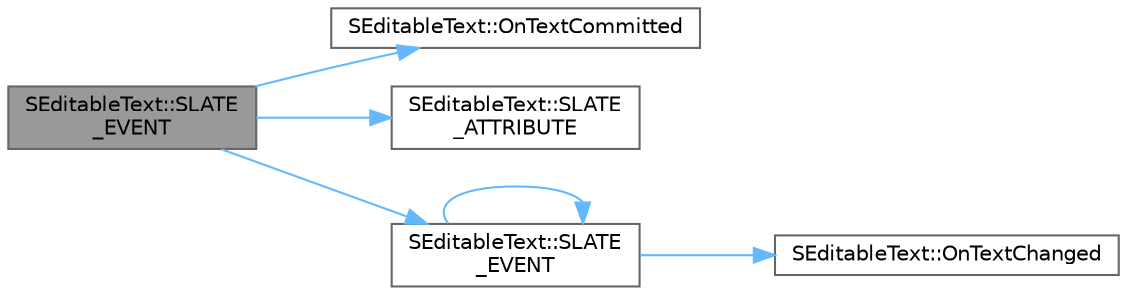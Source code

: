 digraph "SEditableText::SLATE_EVENT"
{
 // INTERACTIVE_SVG=YES
 // LATEX_PDF_SIZE
  bgcolor="transparent";
  edge [fontname=Helvetica,fontsize=10,labelfontname=Helvetica,labelfontsize=10];
  node [fontname=Helvetica,fontsize=10,shape=box,height=0.2,width=0.4];
  rankdir="LR";
  Node1 [id="Node000001",label="SEditableText::SLATE\l_EVENT",height=0.2,width=0.4,color="gray40", fillcolor="grey60", style="filled", fontcolor="black",tooltip="Called whenever the text is committed."];
  Node1 -> Node2 [id="edge1_Node000001_Node000002",color="steelblue1",style="solid",tooltip=" "];
  Node2 [id="Node000002",label="SEditableText::OnTextCommitted",height=0.2,width=0.4,color="grey40", fillcolor="white", style="filled",URL="$d5/ddb/classSEditableText.html#aa2c1928204f7b0a42662423559fb2e67",tooltip="Called when the text control has committed its current edit changes."];
  Node1 -> Node3 [id="edge2_Node000001_Node000003",color="steelblue1",style="solid",tooltip=" "];
  Node3 [id="Node000003",label="SEditableText::SLATE\l_ATTRIBUTE",height=0.2,width=0.4,color="grey40", fillcolor="white", style="filled",URL="$d5/ddb/classSEditableText.html#a6ce9701a2afa332ebb63584443944ff9",tooltip="Sets the text content for this editable text widget."];
  Node1 -> Node4 [id="edge3_Node000001_Node000004",color="steelblue1",style="solid",tooltip=" "];
  Node4 [id="Node000004",label="SEditableText::SLATE\l_EVENT",height=0.2,width=0.4,color="grey40", fillcolor="white", style="filled",URL="$d5/ddb/classSEditableText.html#a93f1e7510a5ef51ada78b3b6566e8e42",tooltip="This is NOT for validating input!"];
  Node4 -> Node5 [id="edge4_Node000004_Node000005",color="steelblue1",style="solid",tooltip=" "];
  Node5 [id="Node000005",label="SEditableText::OnTextChanged",height=0.2,width=0.4,color="grey40", fillcolor="white", style="filled",URL="$d5/ddb/classSEditableText.html#ab252610f50a5fcf3153c8797b59edcc1",tooltip="Called when the text has been changed by an edit operation."];
  Node4 -> Node4 [id="edge5_Node000004_Node000004",color="steelblue1",style="solid",tooltip=" "];
}
